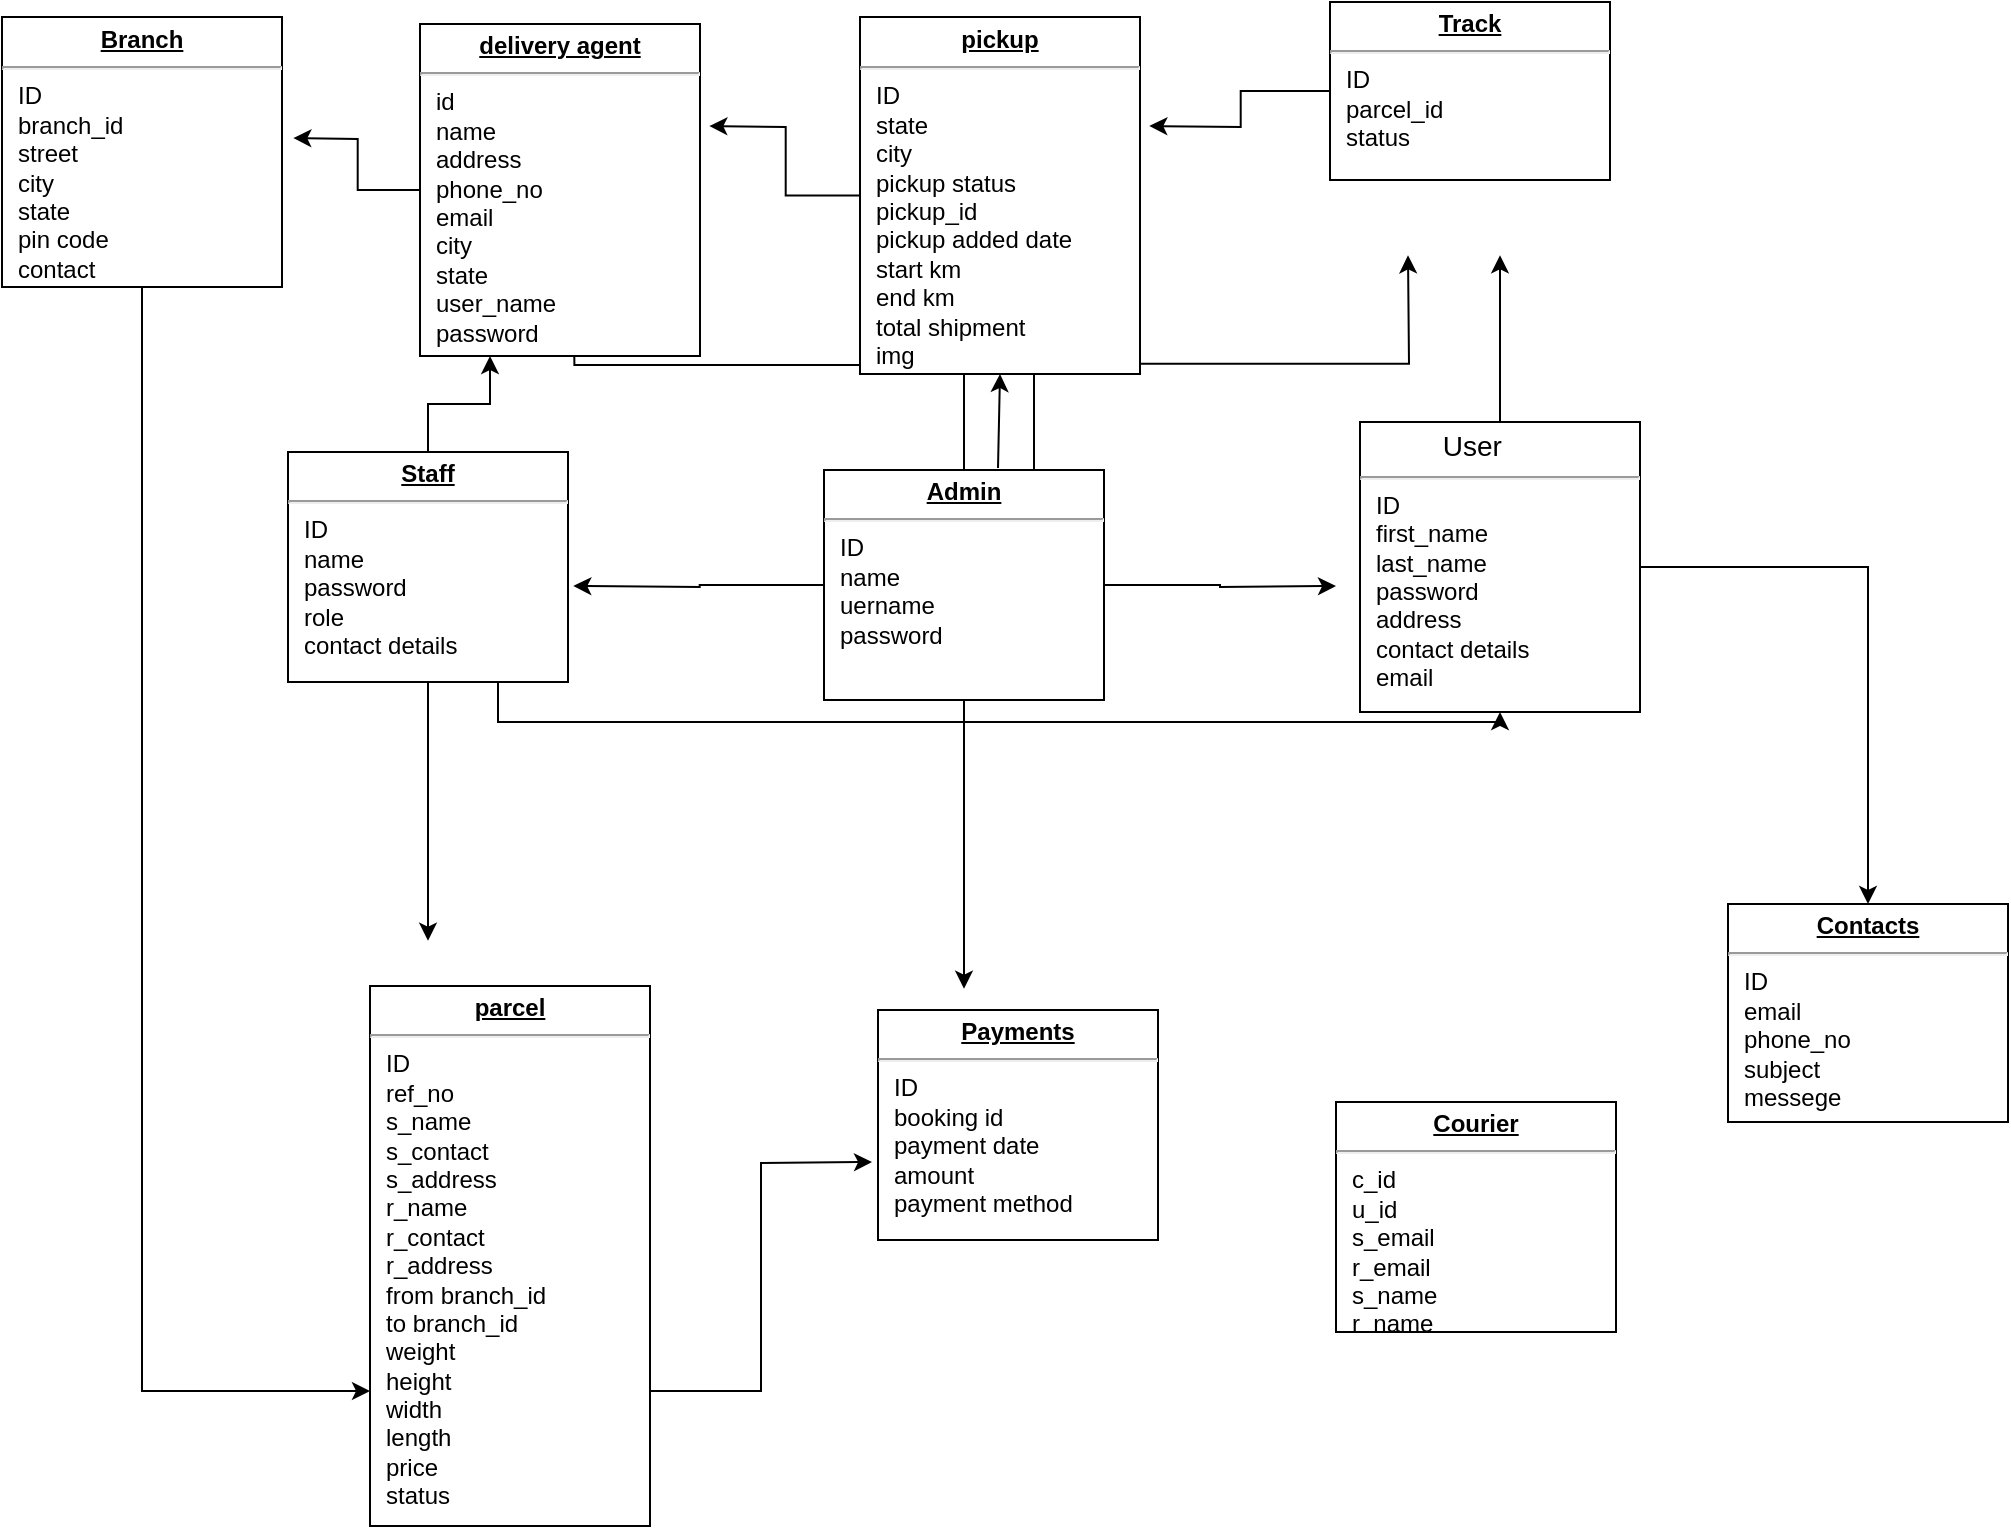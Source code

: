 <mxfile version="24.6.5" type="github">
  <diagram name="Page-1" id="a7904f86-f2b4-8e86-fa97-74104820619b">
    <mxGraphModel dx="1040" dy="531" grid="0" gridSize="10" guides="1" tooltips="1" connect="1" arrows="1" fold="1" page="1" pageScale="1" pageWidth="1100" pageHeight="850" background="none" math="0" shadow="0">
      <root>
        <mxCell id="0" />
        <mxCell id="1" parent="0" />
        <mxCell id="JFg6oYVMDjqJ7ngcQn9I-9" style="edgeStyle=orthogonalEdgeStyle;rounded=0;orthogonalLoop=1;jettySize=auto;html=1;exitX=0;exitY=0.5;exitDx=0;exitDy=0;" parent="1" source="24794b860abc3c2d-1" edge="1">
          <mxGeometry relative="1" as="geometry">
            <mxPoint x="642.667" y="114" as="targetPoint" />
          </mxGeometry>
        </mxCell>
        <mxCell id="24794b860abc3c2d-1" value="&lt;p style=&quot;margin: 0px ; margin-top: 4px ; text-align: center ; text-decoration: underline&quot;&gt;&lt;b&gt;Track&lt;/b&gt;&lt;/p&gt;&lt;hr&gt;&lt;p style=&quot;margin: 0px ; margin-left: 8px&quot;&gt;ID&lt;/p&gt;&lt;p style=&quot;margin: 0px ; margin-left: 8px&quot;&gt;parcel_id&lt;/p&gt;&lt;p style=&quot;margin: 0px ; margin-left: 8px&quot;&gt;status&lt;/p&gt;" style="verticalAlign=top;align=left;overflow=fill;fontSize=12;fontFamily=Helvetica;html=1;rounded=0;shadow=0;comic=0;labelBackgroundColor=none;strokeWidth=1" parent="1" vertex="1">
          <mxGeometry x="733" y="52" width="140" height="89" as="geometry" />
        </mxCell>
        <mxCell id="JFg6oYVMDjqJ7ngcQn9I-5" style="edgeStyle=orthogonalEdgeStyle;rounded=0;orthogonalLoop=1;jettySize=auto;html=1;exitX=1;exitY=0.5;exitDx=0;exitDy=0;entryX=0.5;entryY=0;entryDx=0;entryDy=0;" parent="1" source="24794b860abc3c2d-17" target="24794b860abc3c2d-24" edge="1">
          <mxGeometry relative="1" as="geometry" />
        </mxCell>
        <mxCell id="JFg6oYVMDjqJ7ngcQn9I-7" style="edgeStyle=orthogonalEdgeStyle;rounded=0;orthogonalLoop=1;jettySize=auto;html=1;exitX=0.5;exitY=0;exitDx=0;exitDy=0;" parent="1" source="24794b860abc3c2d-17" edge="1">
          <mxGeometry relative="1" as="geometry">
            <mxPoint x="818" y="178.667" as="targetPoint" />
          </mxGeometry>
        </mxCell>
        <mxCell id="24794b860abc3c2d-17" value="&lt;p style=&quot;margin: 0px ; margin-top: 4px ; text-align: center ; text-decoration: underline&quot;&gt;&lt;/p&gt;&lt;p style=&quot;margin: 0px ; margin-left: 8px&quot;&gt;&amp;nbsp; &amp;nbsp; &amp;nbsp; &amp;nbsp; &amp;nbsp; &lt;span style=&quot;font-size: 14px;&quot;&gt;User&lt;/span&gt;&lt;/p&gt;&lt;hr&gt;&lt;p style=&quot;margin: 0px ; margin-left: 8px&quot;&gt;&lt;span style=&quot;background-color: initial;&quot;&gt;ID&lt;/span&gt;&lt;/p&gt;&lt;p style=&quot;margin: 0px ; margin-left: 8px&quot;&gt;&lt;span style=&quot;background-color: initial;&quot;&gt;first_name&lt;/span&gt;&lt;/p&gt;&lt;p style=&quot;margin: 0px ; margin-left: 8px&quot;&gt;&lt;span style=&quot;background-color: initial;&quot;&gt;last_name&lt;/span&gt;&lt;/p&gt;&lt;p style=&quot;margin: 0px ; margin-left: 8px&quot;&gt;&lt;span style=&quot;background-color: initial;&quot;&gt;password&lt;/span&gt;&lt;/p&gt;&lt;p style=&quot;margin: 0px ; margin-left: 8px&quot;&gt;&lt;span style=&quot;background-color: initial;&quot;&gt;address&lt;/span&gt;&lt;/p&gt;&lt;p style=&quot;margin: 0px ; margin-left: 8px&quot;&gt;&lt;span style=&quot;background-color: initial;&quot;&gt;contact details&lt;/span&gt;&lt;/p&gt;&lt;p style=&quot;margin: 0px ; margin-left: 8px&quot;&gt;email&lt;/p&gt;&lt;p style=&quot;margin: 0px ; margin-left: 8px&quot;&gt;&lt;br&gt;&lt;/p&gt;&lt;p style=&quot;margin: 0px ; margin-left: 8px&quot;&gt;&lt;span style=&quot;background-color: initial;&quot;&gt;&amp;nbsp; &amp;nbsp;&amp;nbsp;&lt;/span&gt;&lt;/p&gt;" style="verticalAlign=top;align=left;overflow=fill;fontSize=12;fontFamily=Helvetica;html=1;rounded=0;shadow=0;comic=0;labelBackgroundColor=none;strokeWidth=1" parent="1" vertex="1">
          <mxGeometry x="748" y="262" width="140" height="145" as="geometry" />
        </mxCell>
        <mxCell id="JFg6oYVMDjqJ7ngcQn9I-18" style="edgeStyle=orthogonalEdgeStyle;rounded=0;orthogonalLoop=1;jettySize=auto;html=1;exitX=0;exitY=0.5;exitDx=0;exitDy=0;" parent="1" source="24794b860abc3c2d-18" edge="1">
          <mxGeometry relative="1" as="geometry">
            <mxPoint x="354.667" y="344" as="targetPoint" />
          </mxGeometry>
        </mxCell>
        <mxCell id="JFg6oYVMDjqJ7ngcQn9I-19" style="edgeStyle=orthogonalEdgeStyle;rounded=0;orthogonalLoop=1;jettySize=auto;html=1;exitX=1;exitY=0.5;exitDx=0;exitDy=0;" parent="1" source="24794b860abc3c2d-18" edge="1">
          <mxGeometry relative="1" as="geometry">
            <mxPoint x="736" y="344" as="targetPoint" />
          </mxGeometry>
        </mxCell>
        <mxCell id="JFg6oYVMDjqJ7ngcQn9I-20" style="edgeStyle=orthogonalEdgeStyle;rounded=0;orthogonalLoop=1;jettySize=auto;html=1;exitX=0.5;exitY=0;exitDx=0;exitDy=0;" parent="1" source="24794b860abc3c2d-18" edge="1">
          <mxGeometry relative="1" as="geometry">
            <mxPoint x="354.667" y="180" as="targetPoint" />
          </mxGeometry>
        </mxCell>
        <mxCell id="JFg6oYVMDjqJ7ngcQn9I-21" style="edgeStyle=orthogonalEdgeStyle;rounded=0;orthogonalLoop=1;jettySize=auto;html=1;exitX=0.75;exitY=0;exitDx=0;exitDy=0;" parent="1" source="24794b860abc3c2d-18" edge="1">
          <mxGeometry relative="1" as="geometry">
            <mxPoint x="772" y="178.667" as="targetPoint" />
          </mxGeometry>
        </mxCell>
        <mxCell id="JFg6oYVMDjqJ7ngcQn9I-24" style="edgeStyle=orthogonalEdgeStyle;rounded=0;orthogonalLoop=1;jettySize=auto;html=1;exitX=0.5;exitY=1;exitDx=0;exitDy=0;" parent="1" source="24794b860abc3c2d-18" edge="1">
          <mxGeometry relative="1" as="geometry">
            <mxPoint x="550" y="545.333" as="targetPoint" />
          </mxGeometry>
        </mxCell>
        <mxCell id="24794b860abc3c2d-18" value="&lt;p style=&quot;margin: 0px ; margin-top: 4px ; text-align: center ; text-decoration: underline&quot;&gt;&lt;b&gt;Admin&lt;/b&gt;&lt;/p&gt;&lt;hr&gt;&lt;p style=&quot;margin: 0px ; margin-left: 8px&quot;&gt;ID&lt;/p&gt;&lt;p style=&quot;margin: 0px ; margin-left: 8px&quot;&gt;name&lt;/p&gt;&lt;p style=&quot;margin: 0px ; margin-left: 8px&quot;&gt;uername&lt;/p&gt;&lt;p style=&quot;margin: 0px ; margin-left: 8px&quot;&gt;password&lt;/p&gt;&lt;p style=&quot;margin: 0px ; margin-left: 8px&quot;&gt;&lt;br&gt;&lt;/p&gt;" style="verticalAlign=top;align=left;overflow=fill;fontSize=12;fontFamily=Helvetica;html=1;rounded=0;shadow=0;comic=0;labelBackgroundColor=none;strokeWidth=1" parent="1" vertex="1">
          <mxGeometry x="480" y="286" width="140" height="115" as="geometry" />
        </mxCell>
        <mxCell id="JFg6oYVMDjqJ7ngcQn9I-16" style="edgeStyle=orthogonalEdgeStyle;rounded=0;orthogonalLoop=1;jettySize=auto;html=1;exitX=1;exitY=0.75;exitDx=0;exitDy=0;" parent="1" source="24794b860abc3c2d-19" edge="1">
          <mxGeometry relative="1" as="geometry">
            <mxPoint x="504" y="632" as="targetPoint" />
          </mxGeometry>
        </mxCell>
        <mxCell id="24794b860abc3c2d-19" value="&lt;p style=&quot;margin: 0px ; margin-top: 4px ; text-align: center ; text-decoration: underline&quot;&gt;&lt;b&gt;parcel&lt;/b&gt;&lt;/p&gt;&lt;hr&gt;&lt;p style=&quot;margin: 0px ; margin-left: 8px&quot;&gt;ID&lt;/p&gt;&lt;p style=&quot;margin: 0px ; margin-left: 8px&quot;&gt;ref_no&lt;/p&gt;&lt;p style=&quot;margin: 0px ; margin-left: 8px&quot;&gt;s_name&lt;/p&gt;&lt;p style=&quot;margin: 0px ; margin-left: 8px&quot;&gt;s_contact&lt;/p&gt;&lt;p style=&quot;margin: 0px ; margin-left: 8px&quot;&gt;s_address&lt;/p&gt;&lt;p style=&quot;margin: 0px ; margin-left: 8px&quot;&gt;r_name&lt;/p&gt;&lt;p style=&quot;margin: 0px ; margin-left: 8px&quot;&gt;r_contact&lt;/p&gt;&lt;p style=&quot;margin: 0px ; margin-left: 8px&quot;&gt;r_address&lt;/p&gt;&lt;p style=&quot;margin: 0px ; margin-left: 8px&quot;&gt;from branch_id&lt;/p&gt;&lt;p style=&quot;margin: 0px ; margin-left: 8px&quot;&gt;to branch_id&lt;/p&gt;&lt;p style=&quot;margin: 0px ; margin-left: 8px&quot;&gt;weight&lt;/p&gt;&lt;p style=&quot;margin: 0px ; margin-left: 8px&quot;&gt;height&lt;/p&gt;&lt;p style=&quot;margin: 0px ; margin-left: 8px&quot;&gt;width&lt;/p&gt;&lt;p style=&quot;margin: 0px ; margin-left: 8px&quot;&gt;length&lt;/p&gt;&lt;p style=&quot;margin: 0px ; margin-left: 8px&quot;&gt;price&lt;/p&gt;&lt;p style=&quot;margin: 0px ; margin-left: 8px&quot;&gt;status&lt;/p&gt;&lt;p style=&quot;margin: 0px ; margin-left: 8px&quot;&gt;&lt;br&gt;&lt;/p&gt;" style="verticalAlign=top;align=left;overflow=fill;fontSize=12;fontFamily=Helvetica;html=1;rounded=0;shadow=0;comic=0;labelBackgroundColor=none;strokeWidth=1" parent="1" vertex="1">
          <mxGeometry x="253" y="544" width="140" height="270" as="geometry" />
        </mxCell>
        <mxCell id="JFg6oYVMDjqJ7ngcQn9I-15" style="edgeStyle=orthogonalEdgeStyle;rounded=0;orthogonalLoop=1;jettySize=auto;html=1;exitX=0.5;exitY=1;exitDx=0;exitDy=0;entryX=0;entryY=0.75;entryDx=0;entryDy=0;" parent="1" source="24794b860abc3c2d-20" target="24794b860abc3c2d-19" edge="1">
          <mxGeometry relative="1" as="geometry" />
        </mxCell>
        <mxCell id="24794b860abc3c2d-20" value="&lt;p style=&quot;margin: 0px ; margin-top: 4px ; text-align: center ; text-decoration: underline&quot;&gt;&lt;b&gt;Branch&lt;/b&gt;&lt;/p&gt;&lt;hr&gt;&lt;p style=&quot;margin: 0px ; margin-left: 8px&quot;&gt;ID&lt;/p&gt;&lt;p style=&quot;margin: 0px ; margin-left: 8px&quot;&gt;branch_id&lt;/p&gt;&lt;p style=&quot;margin: 0px ; margin-left: 8px&quot;&gt;street&lt;/p&gt;&lt;p style=&quot;margin: 0px ; margin-left: 8px&quot;&gt;city&lt;/p&gt;&lt;p style=&quot;margin: 0px ; margin-left: 8px&quot;&gt;state&lt;/p&gt;&lt;p style=&quot;margin: 0px ; margin-left: 8px&quot;&gt;pin code&lt;/p&gt;&lt;p style=&quot;margin: 0px ; margin-left: 8px&quot;&gt;contact&lt;/p&gt;&lt;p style=&quot;margin: 0px ; margin-left: 8px&quot;&gt;&lt;br&gt;&lt;/p&gt;&lt;p style=&quot;margin: 0px ; margin-left: 8px&quot;&gt;&lt;br&gt;&lt;/p&gt;&lt;p style=&quot;margin: 0px ; margin-left: 8px&quot;&gt;&lt;br&gt;&lt;/p&gt;" style="verticalAlign=top;align=left;overflow=fill;fontSize=12;fontFamily=Helvetica;html=1;rounded=0;shadow=0;comic=0;labelBackgroundColor=none;strokeWidth=1" parent="1" vertex="1">
          <mxGeometry x="69" y="59.5" width="140" height="135" as="geometry" />
        </mxCell>
        <mxCell id="JFg6oYVMDjqJ7ngcQn9I-25" style="edgeStyle=orthogonalEdgeStyle;rounded=0;orthogonalLoop=1;jettySize=auto;html=1;exitX=0.5;exitY=1;exitDx=0;exitDy=0;" parent="1" source="24794b860abc3c2d-21" edge="1">
          <mxGeometry relative="1" as="geometry">
            <mxPoint x="282" y="521.333" as="targetPoint" />
          </mxGeometry>
        </mxCell>
        <mxCell id="JFg6oYVMDjqJ7ngcQn9I-27" style="edgeStyle=orthogonalEdgeStyle;rounded=0;orthogonalLoop=1;jettySize=auto;html=1;exitX=0.75;exitY=1;exitDx=0;exitDy=0;entryX=0.5;entryY=1;entryDx=0;entryDy=0;" parent="1" source="24794b860abc3c2d-21" target="24794b860abc3c2d-17" edge="1">
          <mxGeometry relative="1" as="geometry" />
        </mxCell>
        <mxCell id="JFg6oYVMDjqJ7ngcQn9I-28" style="edgeStyle=orthogonalEdgeStyle;rounded=0;orthogonalLoop=1;jettySize=auto;html=1;exitX=0.5;exitY=0;exitDx=0;exitDy=0;entryX=0.25;entryY=1;entryDx=0;entryDy=0;" parent="1" source="24794b860abc3c2d-21" target="24794b860abc3c2d-29" edge="1">
          <mxGeometry relative="1" as="geometry" />
        </mxCell>
        <mxCell id="24794b860abc3c2d-21" value="&lt;p style=&quot;margin: 0px ; margin-top: 4px ; text-align: center ; text-decoration: underline&quot;&gt;&lt;b&gt;Staff&lt;/b&gt;&lt;/p&gt;&lt;hr&gt;&lt;p style=&quot;margin: 0px ; margin-left: 8px&quot;&gt;ID&lt;/p&gt;&lt;p style=&quot;margin: 0px ; margin-left: 8px&quot;&gt;name&lt;/p&gt;&lt;p style=&quot;margin: 0px ; margin-left: 8px&quot;&gt;&lt;span style=&quot;background-color: initial;&quot;&gt;password&lt;/span&gt;&lt;/p&gt;&lt;p style=&quot;margin: 0px ; margin-left: 8px&quot;&gt;&lt;span style=&quot;background-color: initial;&quot;&gt;role&lt;/span&gt;&lt;/p&gt;&lt;p style=&quot;margin: 0px ; margin-left: 8px&quot;&gt;contact details&lt;/p&gt;" style="verticalAlign=top;align=left;overflow=fill;fontSize=12;fontFamily=Helvetica;html=1;rounded=0;shadow=0;comic=0;labelBackgroundColor=none;strokeWidth=1" parent="1" vertex="1">
          <mxGeometry x="212" y="277" width="140" height="115" as="geometry" />
        </mxCell>
        <mxCell id="24794b860abc3c2d-24" value="&lt;p style=&quot;margin: 0px ; margin-top: 4px ; text-align: center ; text-decoration: underline&quot;&gt;&lt;b&gt;Contacts&lt;/b&gt;&lt;/p&gt;&lt;hr&gt;&lt;p style=&quot;margin: 0px ; margin-left: 8px&quot;&gt;ID&lt;/p&gt;&lt;p style=&quot;margin: 0px ; margin-left: 8px&quot;&gt;email&lt;/p&gt;&lt;p style=&quot;margin: 0px ; margin-left: 8px&quot;&gt;phone_no&lt;/p&gt;&lt;p style=&quot;margin: 0px ; margin-left: 8px&quot;&gt;subject&lt;/p&gt;&lt;p style=&quot;margin: 0px ; margin-left: 8px&quot;&gt;messege&lt;/p&gt;" style="verticalAlign=top;align=left;overflow=fill;fontSize=12;fontFamily=Helvetica;html=1;rounded=0;shadow=0;comic=0;labelBackgroundColor=none;strokeWidth=1" parent="1" vertex="1">
          <mxGeometry x="932" y="503" width="140" height="109" as="geometry" />
        </mxCell>
        <mxCell id="JFg6oYVMDjqJ7ngcQn9I-11" style="edgeStyle=orthogonalEdgeStyle;rounded=0;orthogonalLoop=1;jettySize=auto;html=1;exitX=0;exitY=0.5;exitDx=0;exitDy=0;" parent="1" source="24794b860abc3c2d-26" edge="1">
          <mxGeometry relative="1" as="geometry">
            <mxPoint x="422.667" y="114" as="targetPoint" />
          </mxGeometry>
        </mxCell>
        <mxCell id="24794b860abc3c2d-26" value="&lt;p style=&quot;margin: 0px ; margin-top: 4px ; text-align: center ; text-decoration: underline&quot;&gt;&lt;b&gt;pickup&lt;/b&gt;&lt;/p&gt;&lt;hr&gt;&lt;p style=&quot;margin: 0px ; margin-left: 8px&quot;&gt;ID&lt;/p&gt;&lt;p style=&quot;margin: 0px ; margin-left: 8px&quot;&gt;state&lt;/p&gt;&lt;p style=&quot;margin: 0px ; margin-left: 8px&quot;&gt;city&lt;/p&gt;&lt;p style=&quot;margin: 0px ; margin-left: 8px&quot;&gt;pickup status&lt;/p&gt;&lt;p style=&quot;margin: 0px ; margin-left: 8px&quot;&gt;pickup_id&lt;/p&gt;&lt;p style=&quot;margin: 0px ; margin-left: 8px&quot;&gt;pickup added date&lt;/p&gt;&lt;p style=&quot;margin: 0px ; margin-left: 8px&quot;&gt;start km&lt;/p&gt;&lt;p style=&quot;margin: 0px ; margin-left: 8px&quot;&gt;end km&lt;/p&gt;&lt;p style=&quot;margin: 0px ; margin-left: 8px&quot;&gt;total shipment&lt;/p&gt;&lt;p style=&quot;margin: 0px ; margin-left: 8px&quot;&gt;img&lt;/p&gt;" style="verticalAlign=top;align=left;overflow=fill;fontSize=12;fontFamily=Helvetica;html=1;rounded=0;shadow=0;comic=0;labelBackgroundColor=none;strokeWidth=1" parent="1" vertex="1">
          <mxGeometry x="498" y="59.5" width="140" height="178.5" as="geometry" />
        </mxCell>
        <mxCell id="JFg6oYVMDjqJ7ngcQn9I-13" style="edgeStyle=orthogonalEdgeStyle;rounded=0;orthogonalLoop=1;jettySize=auto;html=1;exitX=0;exitY=0.5;exitDx=0;exitDy=0;" parent="1" source="24794b860abc3c2d-29" edge="1">
          <mxGeometry relative="1" as="geometry">
            <mxPoint x="214.667" y="120" as="targetPoint" />
          </mxGeometry>
        </mxCell>
        <mxCell id="24794b860abc3c2d-29" value="&lt;p style=&quot;margin: 0px ; margin-top: 4px ; text-align: center ; text-decoration: underline&quot;&gt;&lt;b&gt;delivery agent&lt;/b&gt;&lt;/p&gt;&lt;hr&gt;&lt;p style=&quot;margin: 0px ; margin-left: 8px&quot;&gt;id&lt;/p&gt;&lt;p style=&quot;margin: 0px ; margin-left: 8px&quot;&gt;name&lt;/p&gt;&lt;p style=&quot;margin: 0px ; margin-left: 8px&quot;&gt;address&lt;/p&gt;&lt;p style=&quot;margin: 0px ; margin-left: 8px&quot;&gt;phone_no&lt;/p&gt;&lt;p style=&quot;margin: 0px ; margin-left: 8px&quot;&gt;email&lt;/p&gt;&lt;p style=&quot;margin: 0px ; margin-left: 8px&quot;&gt;city&lt;/p&gt;&lt;p style=&quot;margin: 0px ; margin-left: 8px&quot;&gt;state&lt;/p&gt;&lt;p style=&quot;margin: 0px ; margin-left: 8px&quot;&gt;user_name&lt;/p&gt;&lt;p style=&quot;margin: 0px ; margin-left: 8px&quot;&gt;password&lt;/p&gt;&lt;p style=&quot;margin: 0px ; margin-left: 8px&quot;&gt;&lt;br&gt;&lt;/p&gt;" style="verticalAlign=top;align=left;overflow=fill;fontSize=12;fontFamily=Helvetica;html=1;rounded=0;shadow=0;comic=0;labelBackgroundColor=none;strokeWidth=1" parent="1" vertex="1">
          <mxGeometry x="278" y="63" width="140" height="166" as="geometry" />
        </mxCell>
        <mxCell id="JFg6oYVMDjqJ7ngcQn9I-3" style="edgeStyle=orthogonalEdgeStyle;rounded=0;orthogonalLoop=1;jettySize=auto;html=1;exitX=0.5;exitY=1;exitDx=0;exitDy=0;" parent="1" source="24794b860abc3c2d-21" target="24794b860abc3c2d-21" edge="1">
          <mxGeometry relative="1" as="geometry" />
        </mxCell>
        <mxCell id="JFg6oYVMDjqJ7ngcQn9I-23" value="" style="endArrow=classic;html=1;rounded=0;entryX=0.5;entryY=1;entryDx=0;entryDy=0;" parent="1" target="24794b860abc3c2d-26" edge="1">
          <mxGeometry width="50" height="50" relative="1" as="geometry">
            <mxPoint x="567" y="285" as="sourcePoint" />
            <mxPoint x="428" y="409" as="targetPoint" />
          </mxGeometry>
        </mxCell>
        <mxCell id="24794b860abc3c2d-23" value="&lt;p style=&quot;margin: 0px ; margin-top: 4px ; text-align: center ; text-decoration: underline&quot;&gt;&lt;b&gt;Payments&lt;/b&gt;&lt;/p&gt;&lt;hr&gt;&lt;p style=&quot;margin: 0px ; margin-left: 8px&quot;&gt;ID&lt;/p&gt;&lt;p style=&quot;margin: 0px ; margin-left: 8px&quot;&gt;booking id&lt;/p&gt;&lt;p style=&quot;margin: 0px ; margin-left: 8px&quot;&gt;payment date&lt;/p&gt;&lt;p style=&quot;margin: 0px ; margin-left: 8px&quot;&gt;amount&lt;/p&gt;&lt;p style=&quot;margin: 0px ; margin-left: 8px&quot;&gt;payment method&lt;/p&gt;&lt;p style=&quot;margin: 0px ; margin-left: 8px&quot;&gt;&lt;br&gt;&lt;/p&gt;" style="verticalAlign=top;align=left;overflow=fill;fontSize=12;fontFamily=Helvetica;html=1;rounded=0;shadow=0;comic=0;labelBackgroundColor=none;strokeWidth=1;direction=west;" parent="1" vertex="1">
          <mxGeometry x="507" y="556" width="140" height="115" as="geometry" />
        </mxCell>
        <mxCell id="P2Tm8Q8LT2K-eASBdmEt-2" value="&lt;p style=&quot;margin: 0px ; margin-top: 4px ; text-align: center ; text-decoration: underline&quot;&gt;&lt;b&gt;Courier&lt;/b&gt;&lt;/p&gt;&lt;hr&gt;&lt;p style=&quot;margin: 0px ; margin-left: 8px&quot;&gt;c_id&lt;/p&gt;&lt;p style=&quot;margin: 0px ; margin-left: 8px&quot;&gt;u_id&lt;/p&gt;&lt;p style=&quot;margin: 0px ; margin-left: 8px&quot;&gt;s_email&lt;/p&gt;&lt;p style=&quot;margin: 0px ; margin-left: 8px&quot;&gt;r_email&lt;/p&gt;&lt;p style=&quot;margin: 0px ; margin-left: 8px&quot;&gt;s_name&lt;/p&gt;&lt;p style=&quot;margin: 0px ; margin-left: 8px&quot;&gt;r_name&lt;/p&gt;&lt;p style=&quot;margin: 0px ; margin-left: 8px&quot;&gt;s_phone_no&lt;/p&gt;" style="verticalAlign=top;align=left;overflow=fill;fontSize=12;fontFamily=Helvetica;html=1;rounded=0;shadow=0;comic=0;labelBackgroundColor=none;strokeWidth=1" vertex="1" parent="1">
          <mxGeometry x="736" y="602" width="140" height="115" as="geometry" />
        </mxCell>
      </root>
    </mxGraphModel>
  </diagram>
</mxfile>
